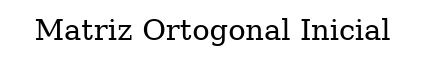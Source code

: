 digraph MatrizOrtogonal_200412823 {
    rankdir = LR
    graph [ranksep=0.25 nodesep=0.25] 
    node[shape= box style = filled color = limegreen] 
    edge[color= black] 

   label = " Matriz Ortogonal Inicial   "  
 
}